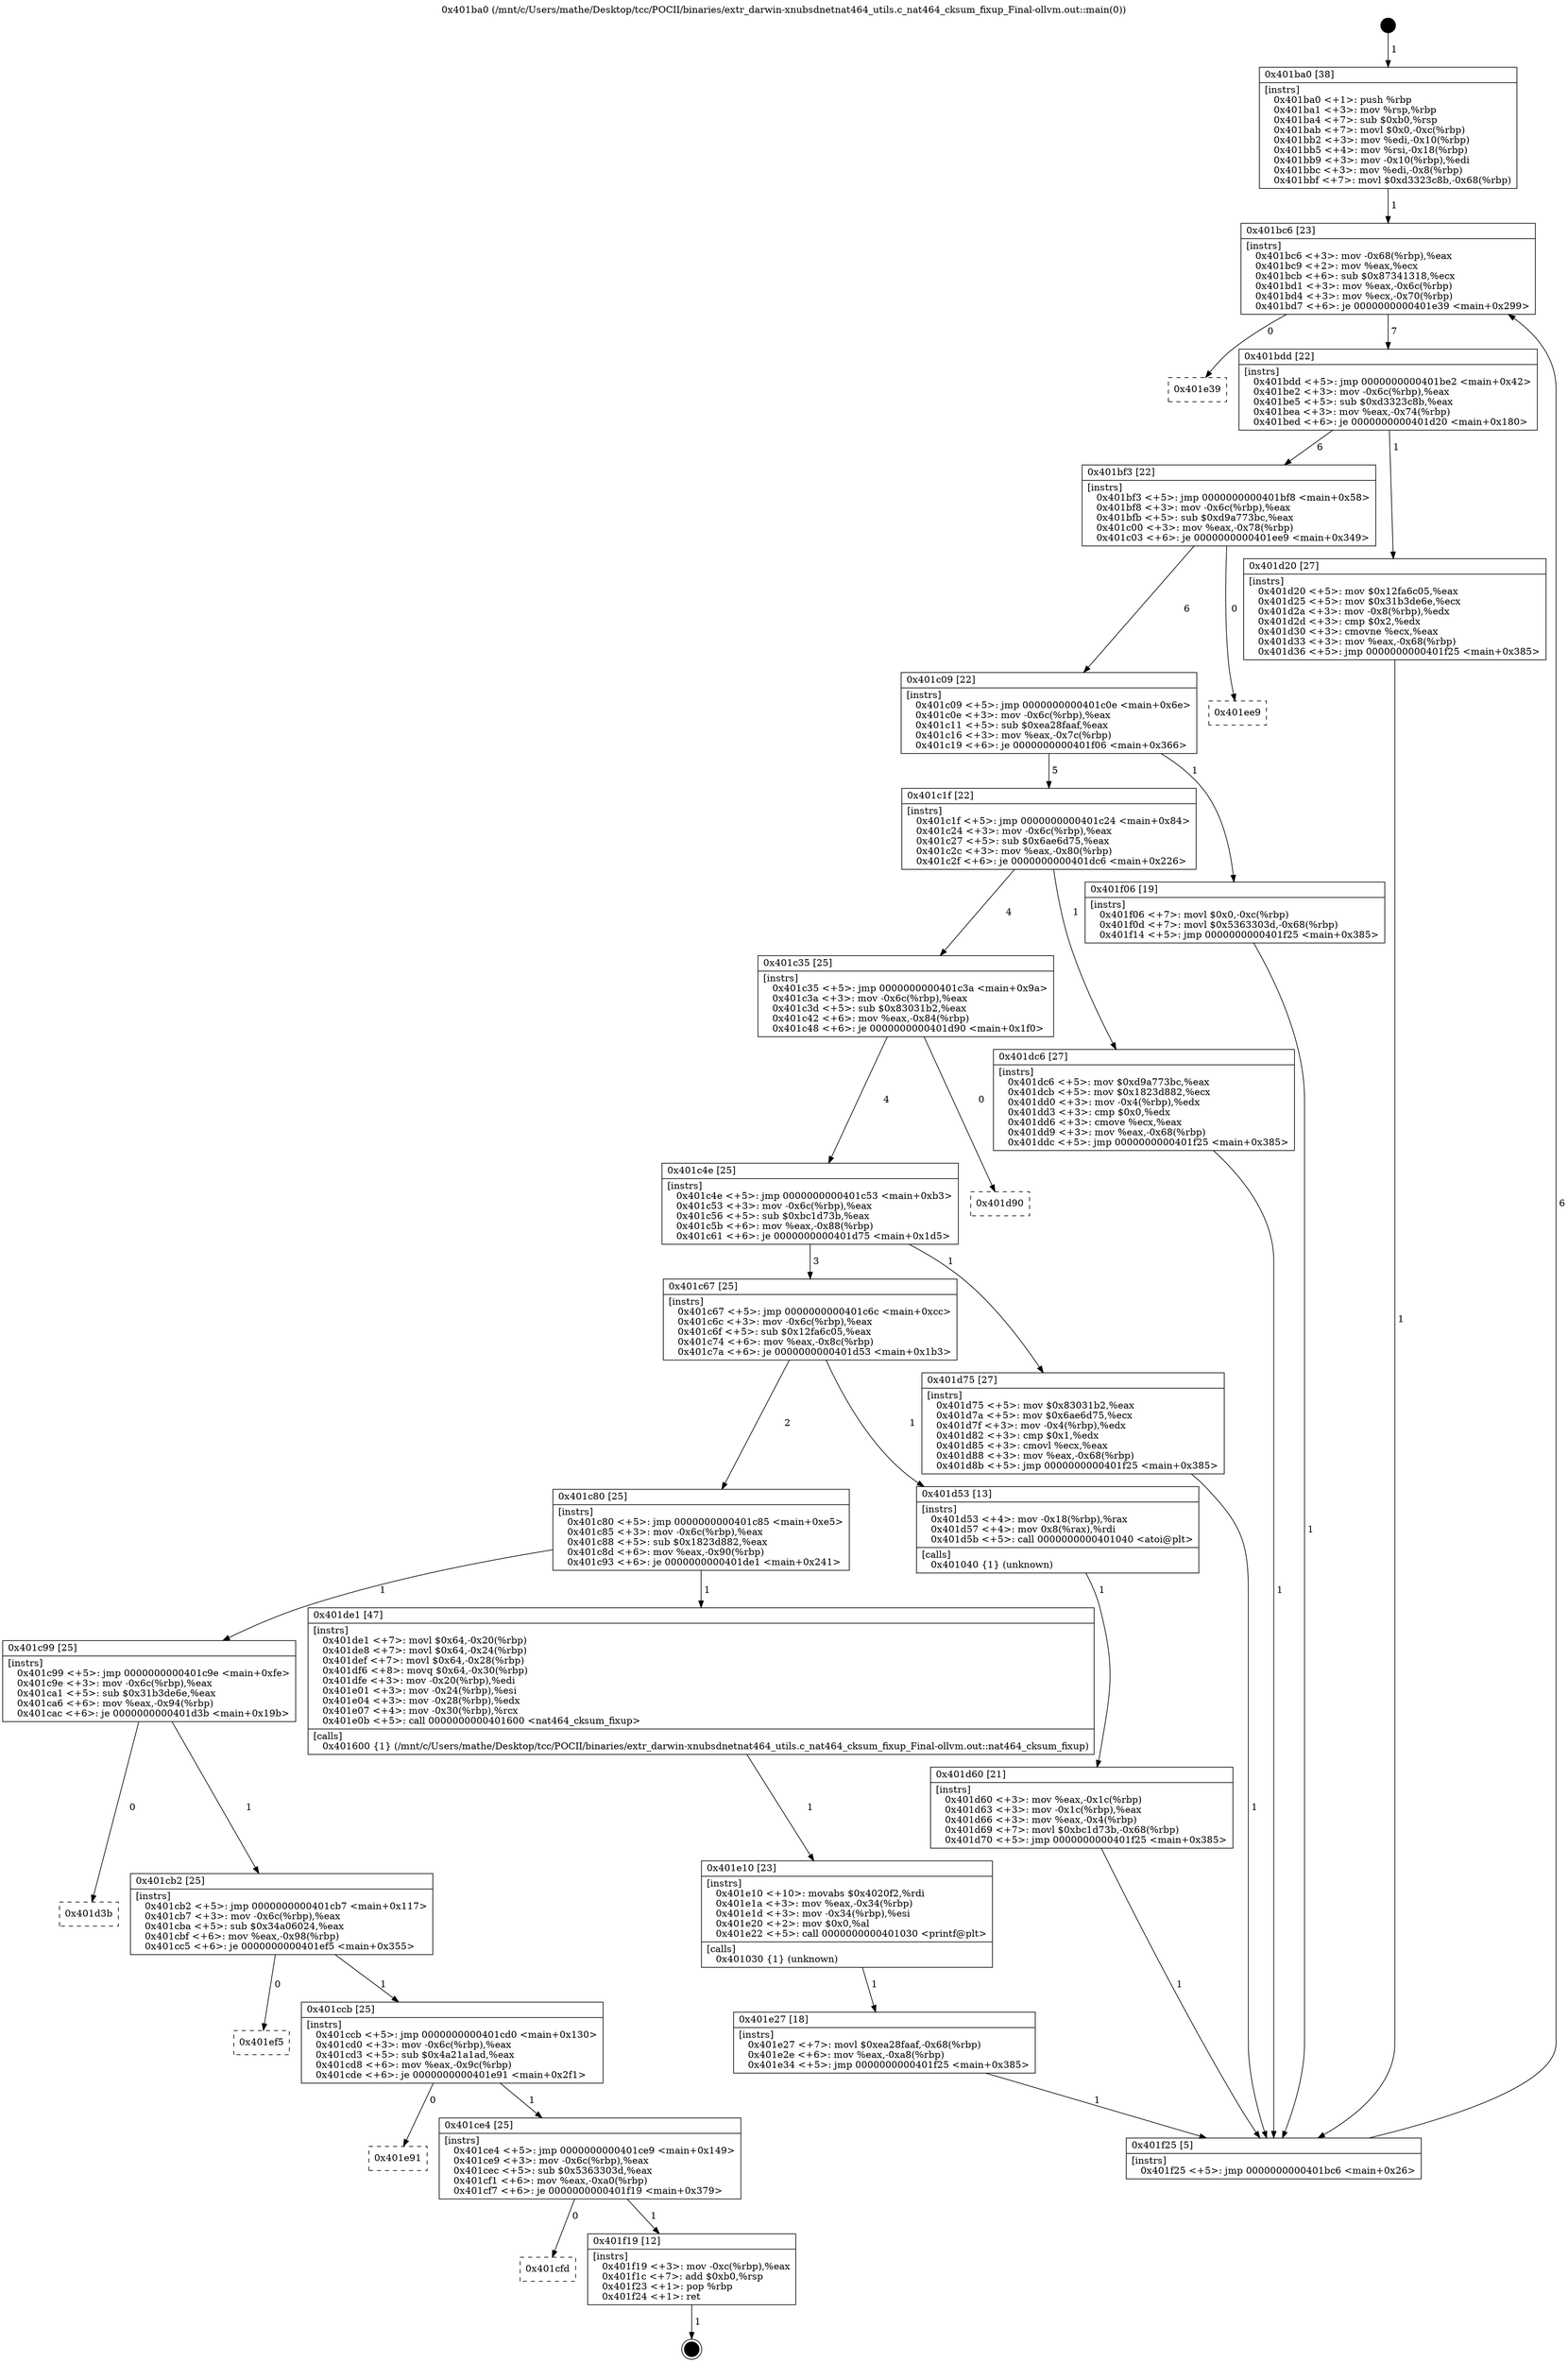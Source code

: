 digraph "0x401ba0" {
  label = "0x401ba0 (/mnt/c/Users/mathe/Desktop/tcc/POCII/binaries/extr_darwin-xnubsdnetnat464_utils.c_nat464_cksum_fixup_Final-ollvm.out::main(0))"
  labelloc = "t"
  node[shape=record]

  Entry [label="",width=0.3,height=0.3,shape=circle,fillcolor=black,style=filled]
  "0x401bc6" [label="{
     0x401bc6 [23]\l
     | [instrs]\l
     &nbsp;&nbsp;0x401bc6 \<+3\>: mov -0x68(%rbp),%eax\l
     &nbsp;&nbsp;0x401bc9 \<+2\>: mov %eax,%ecx\l
     &nbsp;&nbsp;0x401bcb \<+6\>: sub $0x87341318,%ecx\l
     &nbsp;&nbsp;0x401bd1 \<+3\>: mov %eax,-0x6c(%rbp)\l
     &nbsp;&nbsp;0x401bd4 \<+3\>: mov %ecx,-0x70(%rbp)\l
     &nbsp;&nbsp;0x401bd7 \<+6\>: je 0000000000401e39 \<main+0x299\>\l
  }"]
  "0x401e39" [label="{
     0x401e39\l
  }", style=dashed]
  "0x401bdd" [label="{
     0x401bdd [22]\l
     | [instrs]\l
     &nbsp;&nbsp;0x401bdd \<+5\>: jmp 0000000000401be2 \<main+0x42\>\l
     &nbsp;&nbsp;0x401be2 \<+3\>: mov -0x6c(%rbp),%eax\l
     &nbsp;&nbsp;0x401be5 \<+5\>: sub $0xd3323c8b,%eax\l
     &nbsp;&nbsp;0x401bea \<+3\>: mov %eax,-0x74(%rbp)\l
     &nbsp;&nbsp;0x401bed \<+6\>: je 0000000000401d20 \<main+0x180\>\l
  }"]
  Exit [label="",width=0.3,height=0.3,shape=circle,fillcolor=black,style=filled,peripheries=2]
  "0x401d20" [label="{
     0x401d20 [27]\l
     | [instrs]\l
     &nbsp;&nbsp;0x401d20 \<+5\>: mov $0x12fa6c05,%eax\l
     &nbsp;&nbsp;0x401d25 \<+5\>: mov $0x31b3de6e,%ecx\l
     &nbsp;&nbsp;0x401d2a \<+3\>: mov -0x8(%rbp),%edx\l
     &nbsp;&nbsp;0x401d2d \<+3\>: cmp $0x2,%edx\l
     &nbsp;&nbsp;0x401d30 \<+3\>: cmovne %ecx,%eax\l
     &nbsp;&nbsp;0x401d33 \<+3\>: mov %eax,-0x68(%rbp)\l
     &nbsp;&nbsp;0x401d36 \<+5\>: jmp 0000000000401f25 \<main+0x385\>\l
  }"]
  "0x401bf3" [label="{
     0x401bf3 [22]\l
     | [instrs]\l
     &nbsp;&nbsp;0x401bf3 \<+5\>: jmp 0000000000401bf8 \<main+0x58\>\l
     &nbsp;&nbsp;0x401bf8 \<+3\>: mov -0x6c(%rbp),%eax\l
     &nbsp;&nbsp;0x401bfb \<+5\>: sub $0xd9a773bc,%eax\l
     &nbsp;&nbsp;0x401c00 \<+3\>: mov %eax,-0x78(%rbp)\l
     &nbsp;&nbsp;0x401c03 \<+6\>: je 0000000000401ee9 \<main+0x349\>\l
  }"]
  "0x401f25" [label="{
     0x401f25 [5]\l
     | [instrs]\l
     &nbsp;&nbsp;0x401f25 \<+5\>: jmp 0000000000401bc6 \<main+0x26\>\l
  }"]
  "0x401ba0" [label="{
     0x401ba0 [38]\l
     | [instrs]\l
     &nbsp;&nbsp;0x401ba0 \<+1\>: push %rbp\l
     &nbsp;&nbsp;0x401ba1 \<+3\>: mov %rsp,%rbp\l
     &nbsp;&nbsp;0x401ba4 \<+7\>: sub $0xb0,%rsp\l
     &nbsp;&nbsp;0x401bab \<+7\>: movl $0x0,-0xc(%rbp)\l
     &nbsp;&nbsp;0x401bb2 \<+3\>: mov %edi,-0x10(%rbp)\l
     &nbsp;&nbsp;0x401bb5 \<+4\>: mov %rsi,-0x18(%rbp)\l
     &nbsp;&nbsp;0x401bb9 \<+3\>: mov -0x10(%rbp),%edi\l
     &nbsp;&nbsp;0x401bbc \<+3\>: mov %edi,-0x8(%rbp)\l
     &nbsp;&nbsp;0x401bbf \<+7\>: movl $0xd3323c8b,-0x68(%rbp)\l
  }"]
  "0x401cfd" [label="{
     0x401cfd\l
  }", style=dashed]
  "0x401ee9" [label="{
     0x401ee9\l
  }", style=dashed]
  "0x401c09" [label="{
     0x401c09 [22]\l
     | [instrs]\l
     &nbsp;&nbsp;0x401c09 \<+5\>: jmp 0000000000401c0e \<main+0x6e\>\l
     &nbsp;&nbsp;0x401c0e \<+3\>: mov -0x6c(%rbp),%eax\l
     &nbsp;&nbsp;0x401c11 \<+5\>: sub $0xea28faaf,%eax\l
     &nbsp;&nbsp;0x401c16 \<+3\>: mov %eax,-0x7c(%rbp)\l
     &nbsp;&nbsp;0x401c19 \<+6\>: je 0000000000401f06 \<main+0x366\>\l
  }"]
  "0x401f19" [label="{
     0x401f19 [12]\l
     | [instrs]\l
     &nbsp;&nbsp;0x401f19 \<+3\>: mov -0xc(%rbp),%eax\l
     &nbsp;&nbsp;0x401f1c \<+7\>: add $0xb0,%rsp\l
     &nbsp;&nbsp;0x401f23 \<+1\>: pop %rbp\l
     &nbsp;&nbsp;0x401f24 \<+1\>: ret\l
  }"]
  "0x401f06" [label="{
     0x401f06 [19]\l
     | [instrs]\l
     &nbsp;&nbsp;0x401f06 \<+7\>: movl $0x0,-0xc(%rbp)\l
     &nbsp;&nbsp;0x401f0d \<+7\>: movl $0x5363303d,-0x68(%rbp)\l
     &nbsp;&nbsp;0x401f14 \<+5\>: jmp 0000000000401f25 \<main+0x385\>\l
  }"]
  "0x401c1f" [label="{
     0x401c1f [22]\l
     | [instrs]\l
     &nbsp;&nbsp;0x401c1f \<+5\>: jmp 0000000000401c24 \<main+0x84\>\l
     &nbsp;&nbsp;0x401c24 \<+3\>: mov -0x6c(%rbp),%eax\l
     &nbsp;&nbsp;0x401c27 \<+5\>: sub $0x6ae6d75,%eax\l
     &nbsp;&nbsp;0x401c2c \<+3\>: mov %eax,-0x80(%rbp)\l
     &nbsp;&nbsp;0x401c2f \<+6\>: je 0000000000401dc6 \<main+0x226\>\l
  }"]
  "0x401ce4" [label="{
     0x401ce4 [25]\l
     | [instrs]\l
     &nbsp;&nbsp;0x401ce4 \<+5\>: jmp 0000000000401ce9 \<main+0x149\>\l
     &nbsp;&nbsp;0x401ce9 \<+3\>: mov -0x6c(%rbp),%eax\l
     &nbsp;&nbsp;0x401cec \<+5\>: sub $0x5363303d,%eax\l
     &nbsp;&nbsp;0x401cf1 \<+6\>: mov %eax,-0xa0(%rbp)\l
     &nbsp;&nbsp;0x401cf7 \<+6\>: je 0000000000401f19 \<main+0x379\>\l
  }"]
  "0x401dc6" [label="{
     0x401dc6 [27]\l
     | [instrs]\l
     &nbsp;&nbsp;0x401dc6 \<+5\>: mov $0xd9a773bc,%eax\l
     &nbsp;&nbsp;0x401dcb \<+5\>: mov $0x1823d882,%ecx\l
     &nbsp;&nbsp;0x401dd0 \<+3\>: mov -0x4(%rbp),%edx\l
     &nbsp;&nbsp;0x401dd3 \<+3\>: cmp $0x0,%edx\l
     &nbsp;&nbsp;0x401dd6 \<+3\>: cmove %ecx,%eax\l
     &nbsp;&nbsp;0x401dd9 \<+3\>: mov %eax,-0x68(%rbp)\l
     &nbsp;&nbsp;0x401ddc \<+5\>: jmp 0000000000401f25 \<main+0x385\>\l
  }"]
  "0x401c35" [label="{
     0x401c35 [25]\l
     | [instrs]\l
     &nbsp;&nbsp;0x401c35 \<+5\>: jmp 0000000000401c3a \<main+0x9a\>\l
     &nbsp;&nbsp;0x401c3a \<+3\>: mov -0x6c(%rbp),%eax\l
     &nbsp;&nbsp;0x401c3d \<+5\>: sub $0x83031b2,%eax\l
     &nbsp;&nbsp;0x401c42 \<+6\>: mov %eax,-0x84(%rbp)\l
     &nbsp;&nbsp;0x401c48 \<+6\>: je 0000000000401d90 \<main+0x1f0\>\l
  }"]
  "0x401e91" [label="{
     0x401e91\l
  }", style=dashed]
  "0x401d90" [label="{
     0x401d90\l
  }", style=dashed]
  "0x401c4e" [label="{
     0x401c4e [25]\l
     | [instrs]\l
     &nbsp;&nbsp;0x401c4e \<+5\>: jmp 0000000000401c53 \<main+0xb3\>\l
     &nbsp;&nbsp;0x401c53 \<+3\>: mov -0x6c(%rbp),%eax\l
     &nbsp;&nbsp;0x401c56 \<+5\>: sub $0xbc1d73b,%eax\l
     &nbsp;&nbsp;0x401c5b \<+6\>: mov %eax,-0x88(%rbp)\l
     &nbsp;&nbsp;0x401c61 \<+6\>: je 0000000000401d75 \<main+0x1d5\>\l
  }"]
  "0x401ccb" [label="{
     0x401ccb [25]\l
     | [instrs]\l
     &nbsp;&nbsp;0x401ccb \<+5\>: jmp 0000000000401cd0 \<main+0x130\>\l
     &nbsp;&nbsp;0x401cd0 \<+3\>: mov -0x6c(%rbp),%eax\l
     &nbsp;&nbsp;0x401cd3 \<+5\>: sub $0x4a21a1ad,%eax\l
     &nbsp;&nbsp;0x401cd8 \<+6\>: mov %eax,-0x9c(%rbp)\l
     &nbsp;&nbsp;0x401cde \<+6\>: je 0000000000401e91 \<main+0x2f1\>\l
  }"]
  "0x401d75" [label="{
     0x401d75 [27]\l
     | [instrs]\l
     &nbsp;&nbsp;0x401d75 \<+5\>: mov $0x83031b2,%eax\l
     &nbsp;&nbsp;0x401d7a \<+5\>: mov $0x6ae6d75,%ecx\l
     &nbsp;&nbsp;0x401d7f \<+3\>: mov -0x4(%rbp),%edx\l
     &nbsp;&nbsp;0x401d82 \<+3\>: cmp $0x1,%edx\l
     &nbsp;&nbsp;0x401d85 \<+3\>: cmovl %ecx,%eax\l
     &nbsp;&nbsp;0x401d88 \<+3\>: mov %eax,-0x68(%rbp)\l
     &nbsp;&nbsp;0x401d8b \<+5\>: jmp 0000000000401f25 \<main+0x385\>\l
  }"]
  "0x401c67" [label="{
     0x401c67 [25]\l
     | [instrs]\l
     &nbsp;&nbsp;0x401c67 \<+5\>: jmp 0000000000401c6c \<main+0xcc\>\l
     &nbsp;&nbsp;0x401c6c \<+3\>: mov -0x6c(%rbp),%eax\l
     &nbsp;&nbsp;0x401c6f \<+5\>: sub $0x12fa6c05,%eax\l
     &nbsp;&nbsp;0x401c74 \<+6\>: mov %eax,-0x8c(%rbp)\l
     &nbsp;&nbsp;0x401c7a \<+6\>: je 0000000000401d53 \<main+0x1b3\>\l
  }"]
  "0x401ef5" [label="{
     0x401ef5\l
  }", style=dashed]
  "0x401d53" [label="{
     0x401d53 [13]\l
     | [instrs]\l
     &nbsp;&nbsp;0x401d53 \<+4\>: mov -0x18(%rbp),%rax\l
     &nbsp;&nbsp;0x401d57 \<+4\>: mov 0x8(%rax),%rdi\l
     &nbsp;&nbsp;0x401d5b \<+5\>: call 0000000000401040 \<atoi@plt\>\l
     | [calls]\l
     &nbsp;&nbsp;0x401040 \{1\} (unknown)\l
  }"]
  "0x401c80" [label="{
     0x401c80 [25]\l
     | [instrs]\l
     &nbsp;&nbsp;0x401c80 \<+5\>: jmp 0000000000401c85 \<main+0xe5\>\l
     &nbsp;&nbsp;0x401c85 \<+3\>: mov -0x6c(%rbp),%eax\l
     &nbsp;&nbsp;0x401c88 \<+5\>: sub $0x1823d882,%eax\l
     &nbsp;&nbsp;0x401c8d \<+6\>: mov %eax,-0x90(%rbp)\l
     &nbsp;&nbsp;0x401c93 \<+6\>: je 0000000000401de1 \<main+0x241\>\l
  }"]
  "0x401d60" [label="{
     0x401d60 [21]\l
     | [instrs]\l
     &nbsp;&nbsp;0x401d60 \<+3\>: mov %eax,-0x1c(%rbp)\l
     &nbsp;&nbsp;0x401d63 \<+3\>: mov -0x1c(%rbp),%eax\l
     &nbsp;&nbsp;0x401d66 \<+3\>: mov %eax,-0x4(%rbp)\l
     &nbsp;&nbsp;0x401d69 \<+7\>: movl $0xbc1d73b,-0x68(%rbp)\l
     &nbsp;&nbsp;0x401d70 \<+5\>: jmp 0000000000401f25 \<main+0x385\>\l
  }"]
  "0x401cb2" [label="{
     0x401cb2 [25]\l
     | [instrs]\l
     &nbsp;&nbsp;0x401cb2 \<+5\>: jmp 0000000000401cb7 \<main+0x117\>\l
     &nbsp;&nbsp;0x401cb7 \<+3\>: mov -0x6c(%rbp),%eax\l
     &nbsp;&nbsp;0x401cba \<+5\>: sub $0x34a06024,%eax\l
     &nbsp;&nbsp;0x401cbf \<+6\>: mov %eax,-0x98(%rbp)\l
     &nbsp;&nbsp;0x401cc5 \<+6\>: je 0000000000401ef5 \<main+0x355\>\l
  }"]
  "0x401de1" [label="{
     0x401de1 [47]\l
     | [instrs]\l
     &nbsp;&nbsp;0x401de1 \<+7\>: movl $0x64,-0x20(%rbp)\l
     &nbsp;&nbsp;0x401de8 \<+7\>: movl $0x64,-0x24(%rbp)\l
     &nbsp;&nbsp;0x401def \<+7\>: movl $0x64,-0x28(%rbp)\l
     &nbsp;&nbsp;0x401df6 \<+8\>: movq $0x64,-0x30(%rbp)\l
     &nbsp;&nbsp;0x401dfe \<+3\>: mov -0x20(%rbp),%edi\l
     &nbsp;&nbsp;0x401e01 \<+3\>: mov -0x24(%rbp),%esi\l
     &nbsp;&nbsp;0x401e04 \<+3\>: mov -0x28(%rbp),%edx\l
     &nbsp;&nbsp;0x401e07 \<+4\>: mov -0x30(%rbp),%rcx\l
     &nbsp;&nbsp;0x401e0b \<+5\>: call 0000000000401600 \<nat464_cksum_fixup\>\l
     | [calls]\l
     &nbsp;&nbsp;0x401600 \{1\} (/mnt/c/Users/mathe/Desktop/tcc/POCII/binaries/extr_darwin-xnubsdnetnat464_utils.c_nat464_cksum_fixup_Final-ollvm.out::nat464_cksum_fixup)\l
  }"]
  "0x401c99" [label="{
     0x401c99 [25]\l
     | [instrs]\l
     &nbsp;&nbsp;0x401c99 \<+5\>: jmp 0000000000401c9e \<main+0xfe\>\l
     &nbsp;&nbsp;0x401c9e \<+3\>: mov -0x6c(%rbp),%eax\l
     &nbsp;&nbsp;0x401ca1 \<+5\>: sub $0x31b3de6e,%eax\l
     &nbsp;&nbsp;0x401ca6 \<+6\>: mov %eax,-0x94(%rbp)\l
     &nbsp;&nbsp;0x401cac \<+6\>: je 0000000000401d3b \<main+0x19b\>\l
  }"]
  "0x401e10" [label="{
     0x401e10 [23]\l
     | [instrs]\l
     &nbsp;&nbsp;0x401e10 \<+10\>: movabs $0x4020f2,%rdi\l
     &nbsp;&nbsp;0x401e1a \<+3\>: mov %eax,-0x34(%rbp)\l
     &nbsp;&nbsp;0x401e1d \<+3\>: mov -0x34(%rbp),%esi\l
     &nbsp;&nbsp;0x401e20 \<+2\>: mov $0x0,%al\l
     &nbsp;&nbsp;0x401e22 \<+5\>: call 0000000000401030 \<printf@plt\>\l
     | [calls]\l
     &nbsp;&nbsp;0x401030 \{1\} (unknown)\l
  }"]
  "0x401e27" [label="{
     0x401e27 [18]\l
     | [instrs]\l
     &nbsp;&nbsp;0x401e27 \<+7\>: movl $0xea28faaf,-0x68(%rbp)\l
     &nbsp;&nbsp;0x401e2e \<+6\>: mov %eax,-0xa8(%rbp)\l
     &nbsp;&nbsp;0x401e34 \<+5\>: jmp 0000000000401f25 \<main+0x385\>\l
  }"]
  "0x401d3b" [label="{
     0x401d3b\l
  }", style=dashed]
  Entry -> "0x401ba0" [label=" 1"]
  "0x401bc6" -> "0x401e39" [label=" 0"]
  "0x401bc6" -> "0x401bdd" [label=" 7"]
  "0x401f19" -> Exit [label=" 1"]
  "0x401bdd" -> "0x401d20" [label=" 1"]
  "0x401bdd" -> "0x401bf3" [label=" 6"]
  "0x401d20" -> "0x401f25" [label=" 1"]
  "0x401ba0" -> "0x401bc6" [label=" 1"]
  "0x401f25" -> "0x401bc6" [label=" 6"]
  "0x401ce4" -> "0x401cfd" [label=" 0"]
  "0x401bf3" -> "0x401ee9" [label=" 0"]
  "0x401bf3" -> "0x401c09" [label=" 6"]
  "0x401ce4" -> "0x401f19" [label=" 1"]
  "0x401c09" -> "0x401f06" [label=" 1"]
  "0x401c09" -> "0x401c1f" [label=" 5"]
  "0x401ccb" -> "0x401ce4" [label=" 1"]
  "0x401c1f" -> "0x401dc6" [label=" 1"]
  "0x401c1f" -> "0x401c35" [label=" 4"]
  "0x401ccb" -> "0x401e91" [label=" 0"]
  "0x401c35" -> "0x401d90" [label=" 0"]
  "0x401c35" -> "0x401c4e" [label=" 4"]
  "0x401cb2" -> "0x401ccb" [label=" 1"]
  "0x401c4e" -> "0x401d75" [label=" 1"]
  "0x401c4e" -> "0x401c67" [label=" 3"]
  "0x401cb2" -> "0x401ef5" [label=" 0"]
  "0x401c67" -> "0x401d53" [label=" 1"]
  "0x401c67" -> "0x401c80" [label=" 2"]
  "0x401d53" -> "0x401d60" [label=" 1"]
  "0x401d60" -> "0x401f25" [label=" 1"]
  "0x401d75" -> "0x401f25" [label=" 1"]
  "0x401dc6" -> "0x401f25" [label=" 1"]
  "0x401c99" -> "0x401cb2" [label=" 1"]
  "0x401c80" -> "0x401de1" [label=" 1"]
  "0x401c80" -> "0x401c99" [label=" 1"]
  "0x401de1" -> "0x401e10" [label=" 1"]
  "0x401e10" -> "0x401e27" [label=" 1"]
  "0x401e27" -> "0x401f25" [label=" 1"]
  "0x401f06" -> "0x401f25" [label=" 1"]
  "0x401c99" -> "0x401d3b" [label=" 0"]
}

